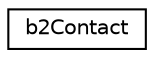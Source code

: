 digraph "Graphical Class Hierarchy"
{
 // LATEX_PDF_SIZE
  edge [fontname="Helvetica",fontsize="10",labelfontname="Helvetica",labelfontsize="10"];
  node [fontname="Helvetica",fontsize="10",shape=record];
  rankdir="LR";
  Node0 [label="b2Contact",height=0.2,width=0.4,color="black", fillcolor="white", style="filled",URL="$classb2Contact.html",tooltip=" "];
}
